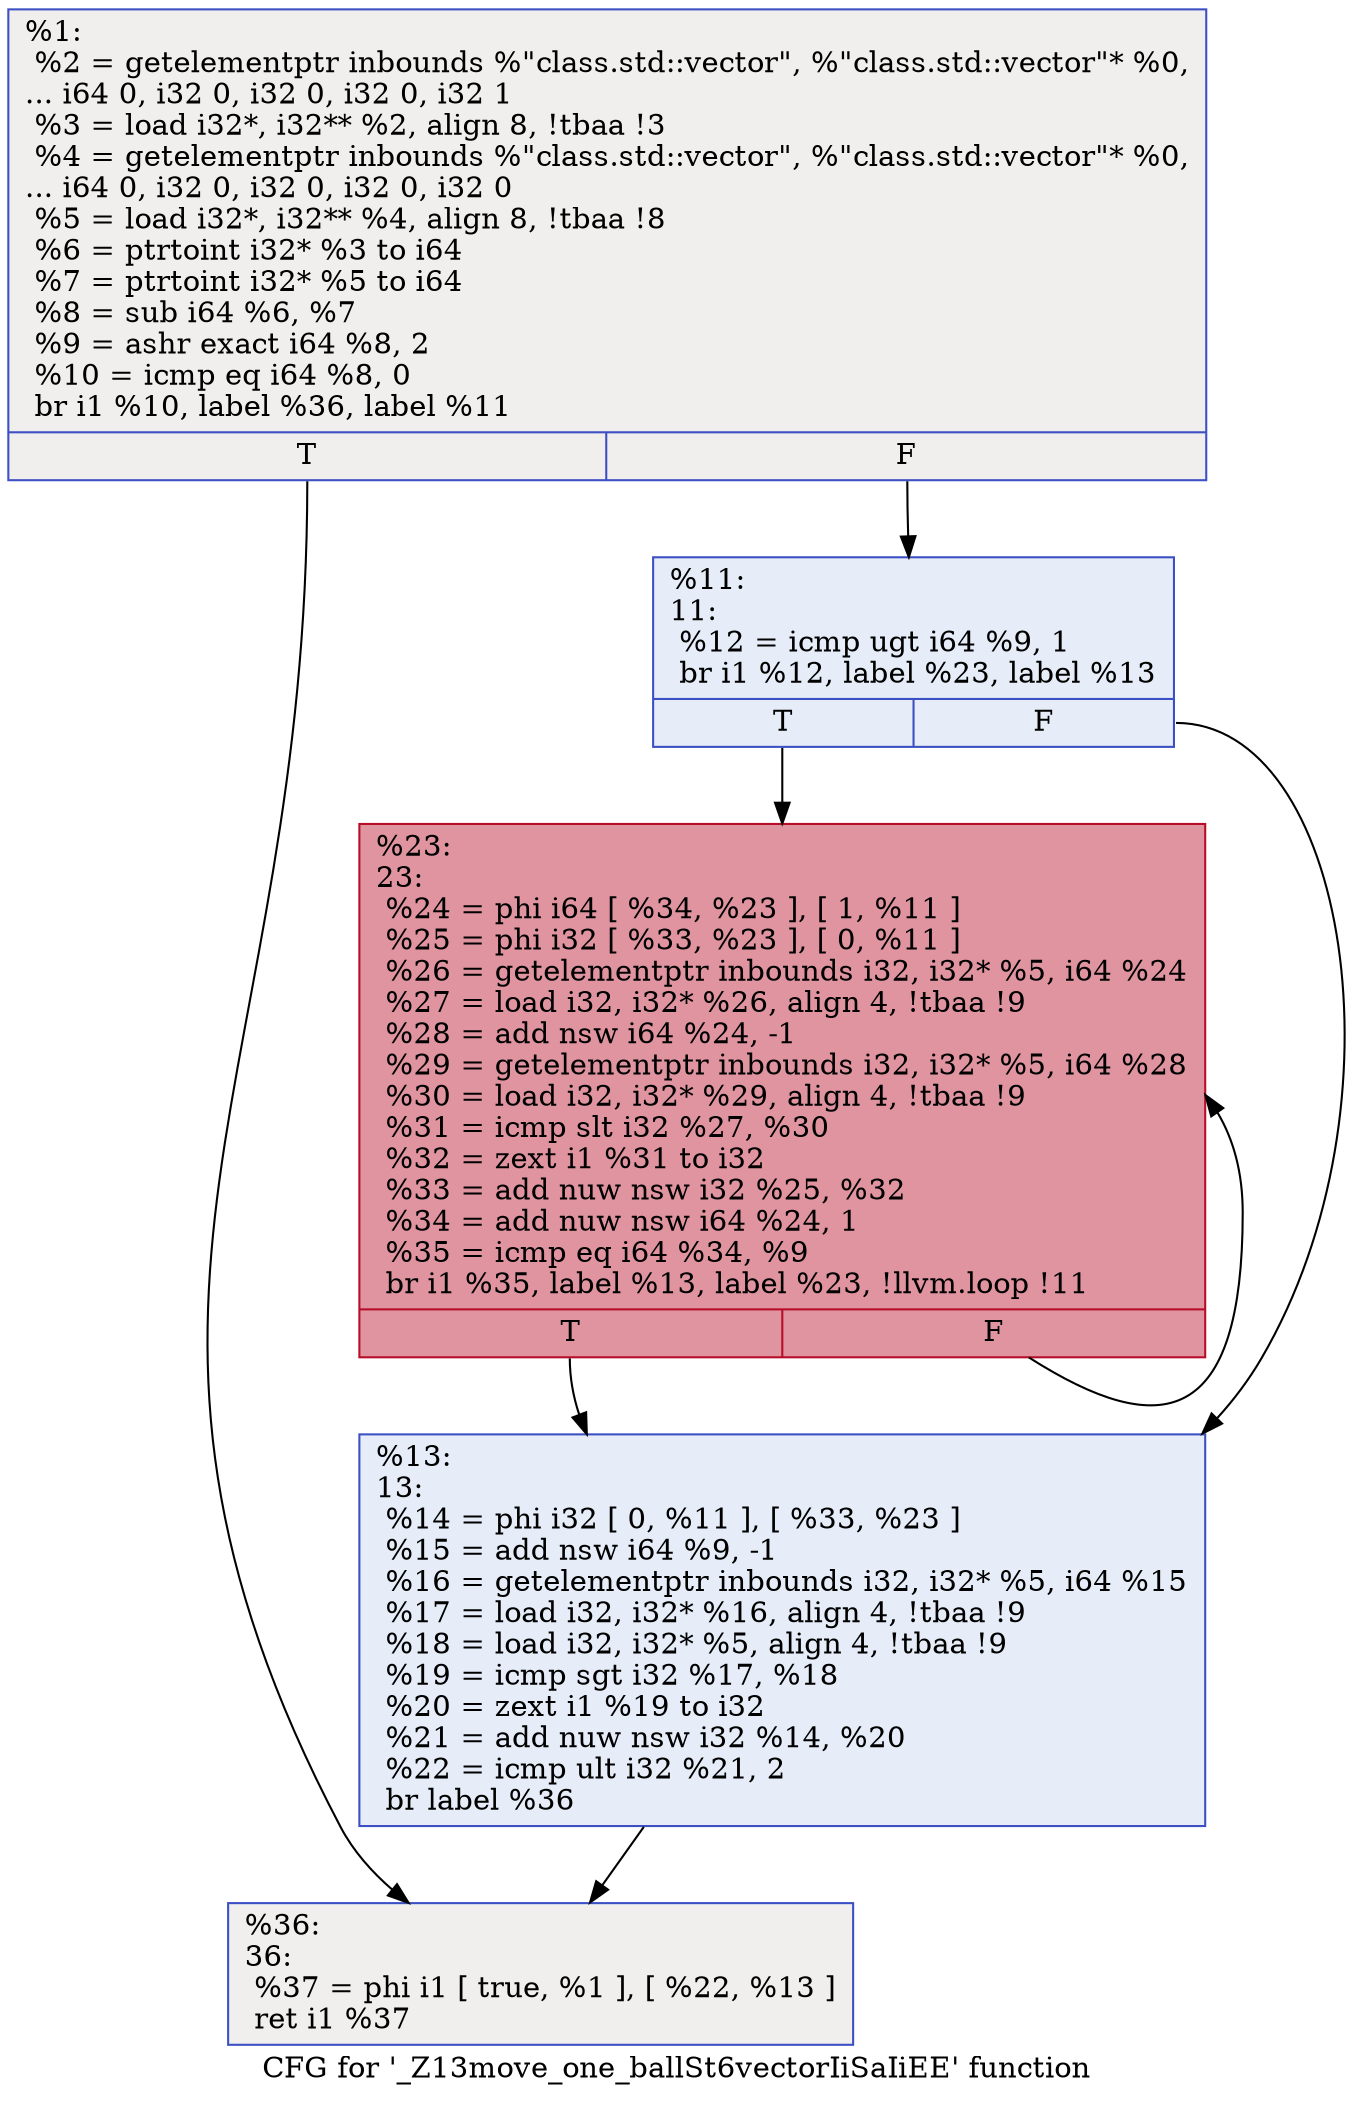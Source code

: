 digraph "CFG for '_Z13move_one_ballSt6vectorIiSaIiEE' function" {
	label="CFG for '_Z13move_one_ballSt6vectorIiSaIiEE' function";

	Node0x559bc4136000 [shape=record,color="#3d50c3ff", style=filled, fillcolor="#e0dbd870",label="{%1:\l  %2 = getelementptr inbounds %\"class.std::vector\", %\"class.std::vector\"* %0,\l... i64 0, i32 0, i32 0, i32 0, i32 1\l  %3 = load i32*, i32** %2, align 8, !tbaa !3\l  %4 = getelementptr inbounds %\"class.std::vector\", %\"class.std::vector\"* %0,\l... i64 0, i32 0, i32 0, i32 0, i32 0\l  %5 = load i32*, i32** %4, align 8, !tbaa !8\l  %6 = ptrtoint i32* %3 to i64\l  %7 = ptrtoint i32* %5 to i64\l  %8 = sub i64 %6, %7\l  %9 = ashr exact i64 %8, 2\l  %10 = icmp eq i64 %8, 0\l  br i1 %10, label %36, label %11\l|{<s0>T|<s1>F}}"];
	Node0x559bc4136000:s0 -> Node0x559bc41374b0;
	Node0x559bc4136000:s1 -> Node0x559bc41379d0;
	Node0x559bc41379d0 [shape=record,color="#3d50c3ff", style=filled, fillcolor="#c7d7f070",label="{%11:\l11:                                               \l  %12 = icmp ugt i64 %9, 1\l  br i1 %12, label %23, label %13\l|{<s0>T|<s1>F}}"];
	Node0x559bc41379d0:s0 -> Node0x559bc4137bd0;
	Node0x559bc41379d0:s1 -> Node0x559bc4137c20;
	Node0x559bc4137c20 [shape=record,color="#3d50c3ff", style=filled, fillcolor="#c7d7f070",label="{%13:\l13:                                               \l  %14 = phi i32 [ 0, %11 ], [ %33, %23 ]\l  %15 = add nsw i64 %9, -1\l  %16 = getelementptr inbounds i32, i32* %5, i64 %15\l  %17 = load i32, i32* %16, align 4, !tbaa !9\l  %18 = load i32, i32* %5, align 4, !tbaa !9\l  %19 = icmp sgt i32 %17, %18\l  %20 = zext i1 %19 to i32\l  %21 = add nuw nsw i32 %14, %20\l  %22 = icmp ult i32 %21, 2\l  br label %36\l}"];
	Node0x559bc4137c20 -> Node0x559bc41374b0;
	Node0x559bc4137bd0 [shape=record,color="#b70d28ff", style=filled, fillcolor="#b70d2870",label="{%23:\l23:                                               \l  %24 = phi i64 [ %34, %23 ], [ 1, %11 ]\l  %25 = phi i32 [ %33, %23 ], [ 0, %11 ]\l  %26 = getelementptr inbounds i32, i32* %5, i64 %24\l  %27 = load i32, i32* %26, align 4, !tbaa !9\l  %28 = add nsw i64 %24, -1\l  %29 = getelementptr inbounds i32, i32* %5, i64 %28\l  %30 = load i32, i32* %29, align 4, !tbaa !9\l  %31 = icmp slt i32 %27, %30\l  %32 = zext i1 %31 to i32\l  %33 = add nuw nsw i32 %25, %32\l  %34 = add nuw nsw i64 %24, 1\l  %35 = icmp eq i64 %34, %9\l  br i1 %35, label %13, label %23, !llvm.loop !11\l|{<s0>T|<s1>F}}"];
	Node0x559bc4137bd0:s0 -> Node0x559bc4137c20;
	Node0x559bc4137bd0:s1 -> Node0x559bc4137bd0;
	Node0x559bc41374b0 [shape=record,color="#3d50c3ff", style=filled, fillcolor="#e0dbd870",label="{%36:\l36:                                               \l  %37 = phi i1 [ true, %1 ], [ %22, %13 ]\l  ret i1 %37\l}"];
}
